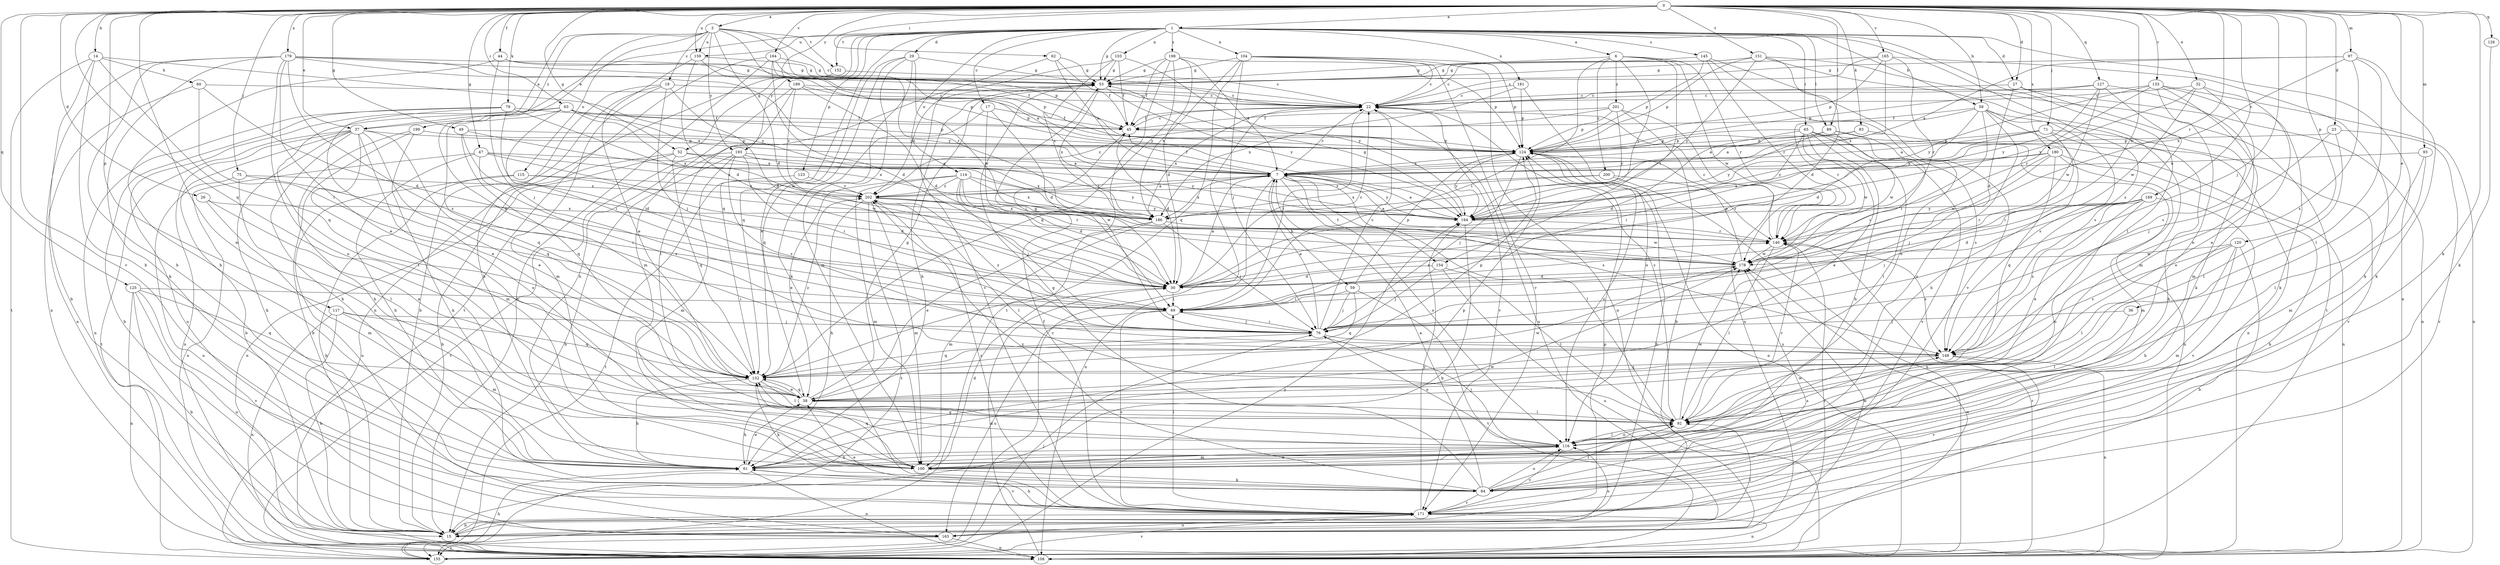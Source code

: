 strict digraph  {
0;
1;
3;
6;
7;
14;
15;
17;
19;
22;
23;
26;
27;
29;
30;
32;
36;
37;
38;
44;
45;
47;
49;
52;
53;
58;
59;
60;
61;
62;
63;
65;
69;
71;
75;
76;
79;
83;
84;
89;
92;
93;
97;
100;
103;
104;
108;
114;
115;
116;
117;
120;
123;
124;
125;
126;
127;
132;
133;
140;
145;
148;
151;
152;
154;
155;
159;
163;
164;
165;
169;
171;
178;
179;
180;
181;
186;
189;
193;
194;
198;
199;
200;
201;
202;
0 -> 1  [label=a];
0 -> 3  [label=a];
0 -> 14  [label=b];
0 -> 23  [label=d];
0 -> 26  [label=d];
0 -> 27  [label=d];
0 -> 32  [label=e];
0 -> 36  [label=e];
0 -> 37  [label=e];
0 -> 44  [label=f];
0 -> 47  [label=g];
0 -> 49  [label=g];
0 -> 52  [label=g];
0 -> 58  [label=h];
0 -> 62  [label=i];
0 -> 63  [label=i];
0 -> 71  [label=j];
0 -> 75  [label=j];
0 -> 76  [label=j];
0 -> 79  [label=k];
0 -> 83  [label=k];
0 -> 84  [label=k];
0 -> 89  [label=l];
0 -> 93  [label=m];
0 -> 97  [label=m];
0 -> 100  [label=m];
0 -> 117  [label=p];
0 -> 120  [label=p];
0 -> 125  [label=q];
0 -> 126  [label=q];
0 -> 127  [label=q];
0 -> 132  [label=q];
0 -> 133  [label=r];
0 -> 140  [label=r];
0 -> 151  [label=t];
0 -> 159  [label=u];
0 -> 164  [label=v];
0 -> 165  [label=v];
0 -> 169  [label=v];
0 -> 171  [label=v];
0 -> 178  [label=w];
0 -> 179  [label=x];
0 -> 180  [label=x];
0 -> 189  [label=y];
1 -> 6  [label=a];
1 -> 17  [label=c];
1 -> 27  [label=d];
1 -> 29  [label=d];
1 -> 37  [label=e];
1 -> 52  [label=g];
1 -> 53  [label=g];
1 -> 58  [label=h];
1 -> 65  [label=i];
1 -> 89  [label=l];
1 -> 92  [label=l];
1 -> 103  [label=n];
1 -> 104  [label=n];
1 -> 108  [label=n];
1 -> 114  [label=o];
1 -> 123  [label=p];
1 -> 132  [label=q];
1 -> 145  [label=s];
1 -> 148  [label=s];
1 -> 152  [label=t];
1 -> 159  [label=u];
1 -> 181  [label=x];
1 -> 193  [label=y];
1 -> 198  [label=z];
3 -> 19  [label=c];
3 -> 22  [label=c];
3 -> 30  [label=d];
3 -> 37  [label=e];
3 -> 115  [label=o];
3 -> 124  [label=p];
3 -> 132  [label=q];
3 -> 140  [label=r];
3 -> 152  [label=t];
3 -> 159  [label=u];
3 -> 193  [label=y];
3 -> 199  [label=z];
6 -> 53  [label=g];
6 -> 69  [label=i];
6 -> 140  [label=r];
6 -> 154  [label=t];
6 -> 178  [label=w];
6 -> 194  [label=y];
6 -> 200  [label=z];
6 -> 201  [label=z];
7 -> 22  [label=c];
7 -> 45  [label=f];
7 -> 59  [label=h];
7 -> 92  [label=l];
7 -> 108  [label=n];
7 -> 116  [label=o];
7 -> 148  [label=s];
7 -> 154  [label=t];
7 -> 186  [label=x];
7 -> 194  [label=y];
7 -> 202  [label=z];
14 -> 15  [label=b];
14 -> 60  [label=h];
14 -> 61  [label=h];
14 -> 132  [label=q];
14 -> 155  [label=t];
14 -> 194  [label=y];
15 -> 92  [label=l];
15 -> 116  [label=o];
15 -> 124  [label=p];
15 -> 178  [label=w];
17 -> 30  [label=d];
17 -> 45  [label=f];
17 -> 69  [label=i];
17 -> 132  [label=q];
19 -> 15  [label=b];
19 -> 22  [label=c];
19 -> 30  [label=d];
19 -> 61  [label=h];
19 -> 76  [label=j];
19 -> 100  [label=m];
22 -> 45  [label=f];
22 -> 69  [label=i];
22 -> 163  [label=u];
22 -> 171  [label=v];
22 -> 186  [label=x];
23 -> 76  [label=j];
23 -> 92  [label=l];
23 -> 124  [label=p];
23 -> 171  [label=v];
26 -> 38  [label=e];
26 -> 100  [label=m];
26 -> 186  [label=x];
27 -> 22  [label=c];
27 -> 30  [label=d];
27 -> 84  [label=k];
27 -> 108  [label=n];
29 -> 38  [label=e];
29 -> 53  [label=g];
29 -> 84  [label=k];
29 -> 100  [label=m];
29 -> 132  [label=q];
29 -> 178  [label=w];
30 -> 7  [label=a];
30 -> 22  [label=c];
30 -> 69  [label=i];
30 -> 140  [label=r];
32 -> 22  [label=c];
32 -> 38  [label=e];
32 -> 148  [label=s];
32 -> 178  [label=w];
32 -> 194  [label=y];
36 -> 76  [label=j];
36 -> 92  [label=l];
37 -> 15  [label=b];
37 -> 38  [label=e];
37 -> 61  [label=h];
37 -> 84  [label=k];
37 -> 100  [label=m];
37 -> 108  [label=n];
37 -> 116  [label=o];
37 -> 124  [label=p];
37 -> 132  [label=q];
37 -> 155  [label=t];
38 -> 53  [label=g];
38 -> 61  [label=h];
38 -> 92  [label=l];
38 -> 132  [label=q];
38 -> 178  [label=w];
44 -> 53  [label=g];
44 -> 61  [label=h];
44 -> 76  [label=j];
44 -> 124  [label=p];
45 -> 22  [label=c];
45 -> 30  [label=d];
45 -> 124  [label=p];
47 -> 7  [label=a];
47 -> 61  [label=h];
47 -> 108  [label=n];
47 -> 148  [label=s];
47 -> 178  [label=w];
47 -> 202  [label=z];
49 -> 30  [label=d];
49 -> 124  [label=p];
49 -> 132  [label=q];
49 -> 186  [label=x];
52 -> 7  [label=a];
52 -> 15  [label=b];
52 -> 108  [label=n];
52 -> 132  [label=q];
52 -> 186  [label=x];
53 -> 22  [label=c];
53 -> 61  [label=h];
53 -> 186  [label=x];
53 -> 194  [label=y];
53 -> 202  [label=z];
58 -> 30  [label=d];
58 -> 45  [label=f];
58 -> 61  [label=h];
58 -> 69  [label=i];
58 -> 108  [label=n];
58 -> 116  [label=o];
58 -> 140  [label=r];
58 -> 148  [label=s];
59 -> 69  [label=i];
59 -> 76  [label=j];
59 -> 124  [label=p];
59 -> 132  [label=q];
59 -> 155  [label=t];
60 -> 22  [label=c];
60 -> 30  [label=d];
60 -> 69  [label=i];
60 -> 108  [label=n];
61 -> 38  [label=e];
61 -> 108  [label=n];
61 -> 124  [label=p];
61 -> 171  [label=v];
61 -> 178  [label=w];
62 -> 7  [label=a];
62 -> 45  [label=f];
62 -> 53  [label=g];
62 -> 100  [label=m];
63 -> 7  [label=a];
63 -> 45  [label=f];
63 -> 69  [label=i];
63 -> 92  [label=l];
63 -> 124  [label=p];
63 -> 132  [label=q];
63 -> 163  [label=u];
63 -> 186  [label=x];
65 -> 30  [label=d];
65 -> 38  [label=e];
65 -> 61  [label=h];
65 -> 69  [label=i];
65 -> 92  [label=l];
65 -> 108  [label=n];
65 -> 124  [label=p];
65 -> 171  [label=v];
65 -> 178  [label=w];
69 -> 76  [label=j];
69 -> 163  [label=u];
69 -> 171  [label=v];
71 -> 7  [label=a];
71 -> 61  [label=h];
71 -> 69  [label=i];
71 -> 124  [label=p];
71 -> 171  [label=v];
71 -> 194  [label=y];
75 -> 69  [label=i];
75 -> 92  [label=l];
75 -> 163  [label=u];
75 -> 202  [label=z];
76 -> 7  [label=a];
76 -> 22  [label=c];
76 -> 53  [label=g];
76 -> 69  [label=i];
76 -> 116  [label=o];
76 -> 132  [label=q];
76 -> 148  [label=s];
76 -> 202  [label=z];
79 -> 15  [label=b];
79 -> 38  [label=e];
79 -> 45  [label=f];
79 -> 69  [label=i];
79 -> 108  [label=n];
79 -> 178  [label=w];
83 -> 7  [label=a];
83 -> 108  [label=n];
83 -> 124  [label=p];
84 -> 7  [label=a];
84 -> 53  [label=g];
84 -> 92  [label=l];
84 -> 116  [label=o];
84 -> 171  [label=v];
84 -> 178  [label=w];
84 -> 202  [label=z];
89 -> 7  [label=a];
89 -> 69  [label=i];
89 -> 124  [label=p];
89 -> 148  [label=s];
89 -> 178  [label=w];
89 -> 194  [label=y];
92 -> 22  [label=c];
92 -> 116  [label=o];
92 -> 140  [label=r];
92 -> 178  [label=w];
93 -> 7  [label=a];
93 -> 92  [label=l];
93 -> 100  [label=m];
97 -> 7  [label=a];
97 -> 53  [label=g];
97 -> 84  [label=k];
97 -> 92  [label=l];
97 -> 148  [label=s];
97 -> 186  [label=x];
100 -> 30  [label=d];
100 -> 84  [label=k];
100 -> 116  [label=o];
100 -> 132  [label=q];
103 -> 45  [label=f];
103 -> 53  [label=g];
103 -> 171  [label=v];
103 -> 186  [label=x];
103 -> 194  [label=y];
104 -> 22  [label=c];
104 -> 53  [label=g];
104 -> 76  [label=j];
104 -> 108  [label=n];
104 -> 124  [label=p];
104 -> 132  [label=q];
104 -> 171  [label=v];
104 -> 186  [label=x];
108 -> 30  [label=d];
108 -> 140  [label=r];
114 -> 30  [label=d];
114 -> 38  [label=e];
114 -> 76  [label=j];
114 -> 100  [label=m];
114 -> 178  [label=w];
114 -> 186  [label=x];
114 -> 194  [label=y];
114 -> 202  [label=z];
115 -> 15  [label=b];
115 -> 30  [label=d];
115 -> 163  [label=u];
115 -> 202  [label=z];
116 -> 61  [label=h];
116 -> 76  [label=j];
116 -> 92  [label=l];
116 -> 100  [label=m];
116 -> 132  [label=q];
116 -> 148  [label=s];
116 -> 171  [label=v];
117 -> 15  [label=b];
117 -> 76  [label=j];
117 -> 100  [label=m];
117 -> 108  [label=n];
117 -> 132  [label=q];
120 -> 15  [label=b];
120 -> 61  [label=h];
120 -> 92  [label=l];
120 -> 100  [label=m];
120 -> 148  [label=s];
120 -> 178  [label=w];
123 -> 155  [label=t];
123 -> 202  [label=z];
124 -> 7  [label=a];
124 -> 15  [label=b];
124 -> 76  [label=j];
124 -> 108  [label=n];
124 -> 116  [label=o];
124 -> 194  [label=y];
125 -> 15  [label=b];
125 -> 69  [label=i];
125 -> 108  [label=n];
125 -> 132  [label=q];
125 -> 163  [label=u];
125 -> 171  [label=v];
126 -> 84  [label=k];
127 -> 22  [label=c];
127 -> 38  [label=e];
127 -> 124  [label=p];
127 -> 148  [label=s];
127 -> 178  [label=w];
127 -> 194  [label=y];
132 -> 38  [label=e];
132 -> 61  [label=h];
132 -> 84  [label=k];
132 -> 92  [label=l];
132 -> 124  [label=p];
132 -> 202  [label=z];
133 -> 22  [label=c];
133 -> 84  [label=k];
133 -> 100  [label=m];
133 -> 108  [label=n];
133 -> 116  [label=o];
133 -> 140  [label=r];
133 -> 194  [label=y];
140 -> 7  [label=a];
140 -> 22  [label=c];
140 -> 92  [label=l];
140 -> 148  [label=s];
140 -> 178  [label=w];
145 -> 53  [label=g];
145 -> 116  [label=o];
145 -> 124  [label=p];
145 -> 140  [label=r];
145 -> 171  [label=v];
148 -> 108  [label=n];
148 -> 132  [label=q];
148 -> 171  [label=v];
151 -> 22  [label=c];
151 -> 30  [label=d];
151 -> 53  [label=g];
151 -> 100  [label=m];
151 -> 124  [label=p];
151 -> 155  [label=t];
151 -> 194  [label=y];
152 -> 22  [label=c];
152 -> 108  [label=n];
154 -> 30  [label=d];
154 -> 76  [label=j];
154 -> 92  [label=l];
154 -> 163  [label=u];
155 -> 22  [label=c];
155 -> 61  [label=h];
155 -> 76  [label=j];
155 -> 140  [label=r];
155 -> 171  [label=v];
155 -> 178  [label=w];
155 -> 194  [label=y];
159 -> 30  [label=d];
159 -> 38  [label=e];
159 -> 53  [label=g];
159 -> 194  [label=y];
163 -> 108  [label=n];
163 -> 155  [label=t];
164 -> 7  [label=a];
164 -> 15  [label=b];
164 -> 30  [label=d];
164 -> 45  [label=f];
164 -> 53  [label=g];
164 -> 155  [label=t];
165 -> 22  [label=c];
165 -> 53  [label=g];
165 -> 84  [label=k];
165 -> 124  [label=p];
165 -> 140  [label=r];
165 -> 186  [label=x];
169 -> 30  [label=d];
169 -> 38  [label=e];
169 -> 76  [label=j];
169 -> 116  [label=o];
169 -> 140  [label=r];
169 -> 148  [label=s];
169 -> 171  [label=v];
169 -> 194  [label=y];
171 -> 15  [label=b];
171 -> 38  [label=e];
171 -> 45  [label=f];
171 -> 61  [label=h];
171 -> 69  [label=i];
171 -> 108  [label=n];
171 -> 163  [label=u];
171 -> 194  [label=y];
171 -> 202  [label=z];
178 -> 30  [label=d];
178 -> 124  [label=p];
179 -> 22  [label=c];
179 -> 38  [label=e];
179 -> 53  [label=g];
179 -> 61  [label=h];
179 -> 84  [label=k];
179 -> 108  [label=n];
179 -> 116  [label=o];
179 -> 124  [label=p];
179 -> 148  [label=s];
179 -> 194  [label=y];
180 -> 7  [label=a];
180 -> 15  [label=b];
180 -> 76  [label=j];
180 -> 100  [label=m];
180 -> 132  [label=q];
180 -> 178  [label=w];
180 -> 186  [label=x];
181 -> 22  [label=c];
181 -> 116  [label=o];
181 -> 124  [label=p];
181 -> 186  [label=x];
186 -> 38  [label=e];
186 -> 76  [label=j];
186 -> 100  [label=m];
186 -> 178  [label=w];
189 -> 22  [label=c];
189 -> 30  [label=d];
189 -> 61  [label=h];
189 -> 92  [label=l];
189 -> 124  [label=p];
189 -> 202  [label=z];
193 -> 7  [label=a];
193 -> 15  [label=b];
193 -> 69  [label=i];
193 -> 100  [label=m];
193 -> 148  [label=s];
193 -> 155  [label=t];
193 -> 194  [label=y];
194 -> 7  [label=a];
194 -> 15  [label=b];
194 -> 53  [label=g];
194 -> 140  [label=r];
198 -> 7  [label=a];
198 -> 30  [label=d];
198 -> 45  [label=f];
198 -> 53  [label=g];
198 -> 124  [label=p];
198 -> 132  [label=q];
198 -> 155  [label=t];
199 -> 15  [label=b];
199 -> 61  [label=h];
199 -> 84  [label=k];
199 -> 124  [label=p];
200 -> 108  [label=n];
200 -> 140  [label=r];
200 -> 186  [label=x];
200 -> 202  [label=z];
201 -> 15  [label=b];
201 -> 45  [label=f];
201 -> 124  [label=p];
201 -> 163  [label=u];
201 -> 194  [label=y];
201 -> 202  [label=z];
202 -> 7  [label=a];
202 -> 61  [label=h];
202 -> 92  [label=l];
202 -> 100  [label=m];
202 -> 140  [label=r];
202 -> 155  [label=t];
202 -> 186  [label=x];
202 -> 194  [label=y];
}
